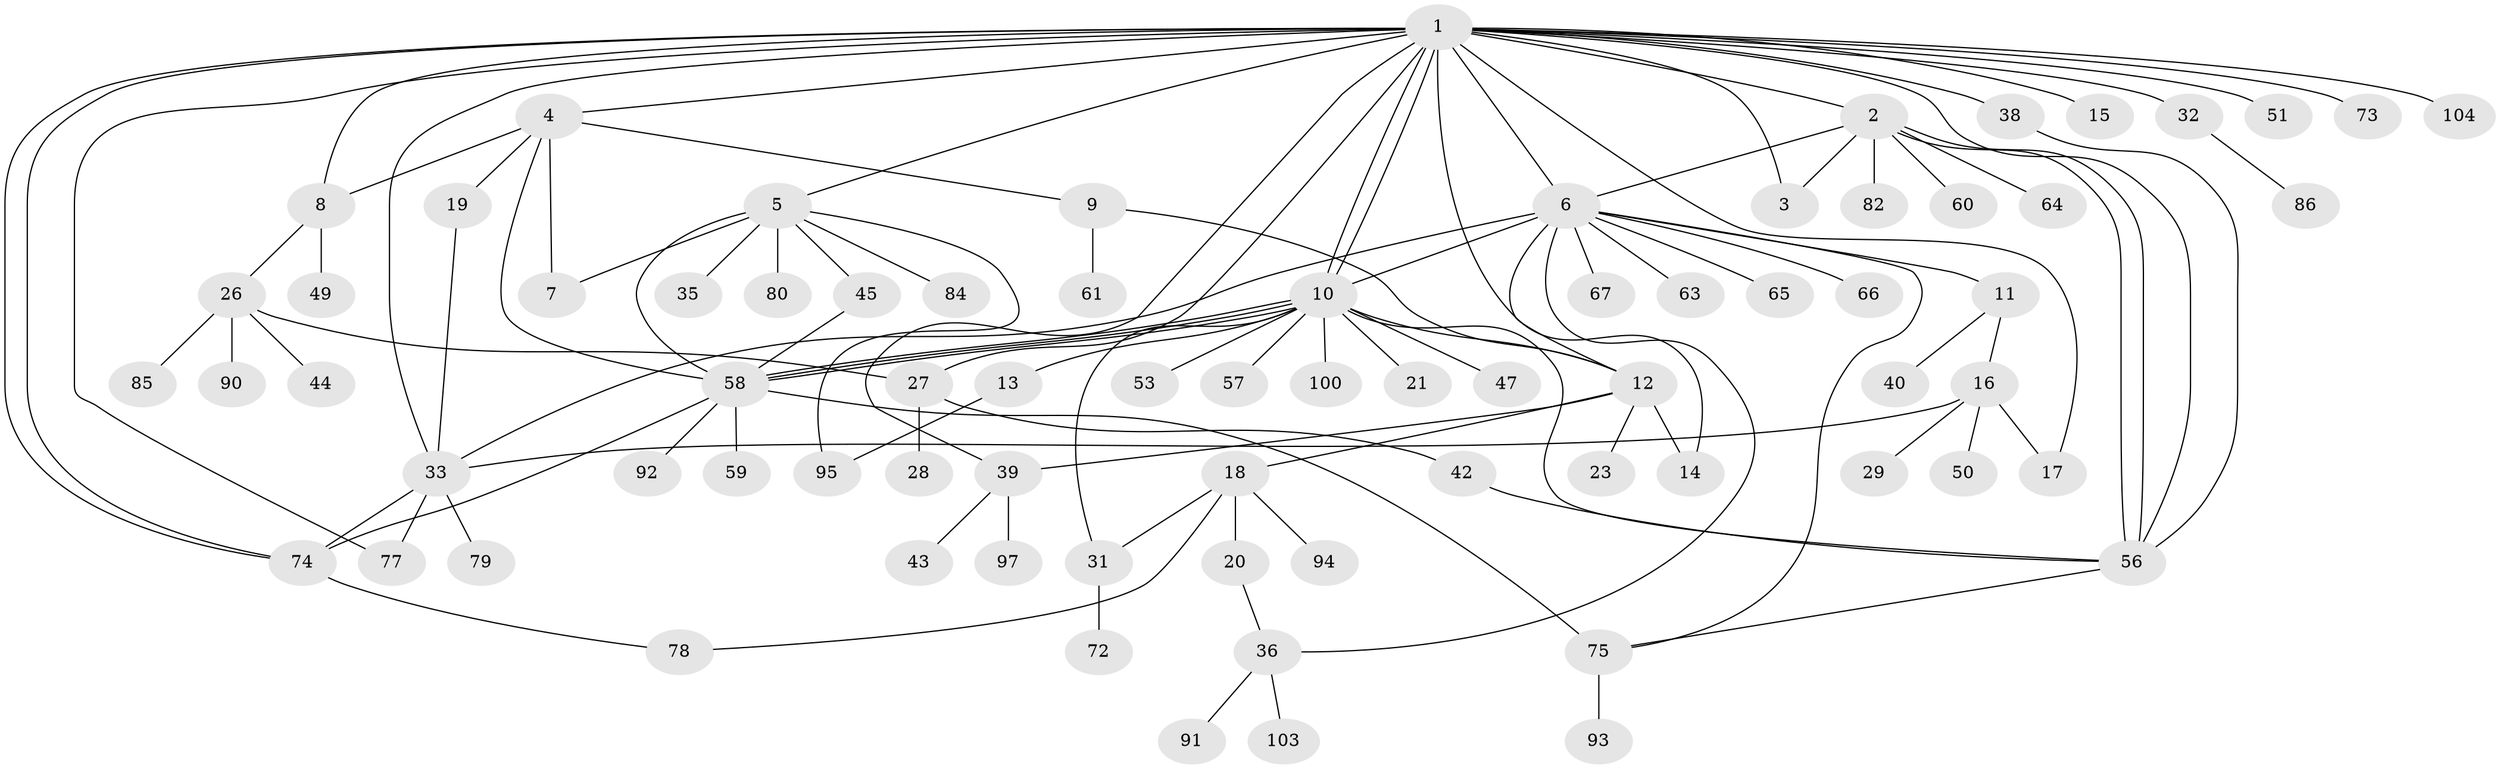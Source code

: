 // Generated by graph-tools (version 1.1) at 2025/23/03/03/25 07:23:48]
// undirected, 76 vertices, 110 edges
graph export_dot {
graph [start="1"]
  node [color=gray90,style=filled];
  1 [super="+105"];
  2 [super="+34"];
  3 [super="+24"];
  4 [super="+87"];
  5 [super="+41"];
  6 [super="+22"];
  7 [super="+102"];
  8 [super="+54"];
  9;
  10 [super="+101"];
  11 [super="+46"];
  12 [super="+30"];
  13;
  14;
  15;
  16 [super="+37"];
  17;
  18 [super="+25"];
  19 [super="+62"];
  20 [super="+52"];
  21;
  23;
  26 [super="+68"];
  27;
  28;
  29;
  31 [super="+89"];
  32 [super="+70"];
  33 [super="+55"];
  35;
  36 [super="+48"];
  38 [super="+69"];
  39 [super="+71"];
  40;
  42 [super="+98"];
  43;
  44;
  45;
  47;
  49;
  50 [super="+83"];
  51;
  53;
  56 [super="+96"];
  57;
  58 [super="+81"];
  59;
  60;
  61;
  63;
  64;
  65;
  66;
  67;
  72;
  73;
  74 [super="+88"];
  75 [super="+76"];
  77;
  78;
  79;
  80;
  82;
  84;
  85;
  86;
  90;
  91;
  92;
  93;
  94;
  95 [super="+99"];
  97;
  100;
  103;
  104;
  1 -- 2;
  1 -- 4;
  1 -- 5;
  1 -- 6 [weight=2];
  1 -- 8 [weight=2];
  1 -- 10;
  1 -- 10;
  1 -- 14;
  1 -- 15;
  1 -- 17;
  1 -- 27;
  1 -- 32;
  1 -- 33;
  1 -- 38;
  1 -- 39;
  1 -- 51;
  1 -- 56;
  1 -- 73;
  1 -- 74;
  1 -- 74;
  1 -- 77;
  1 -- 104;
  1 -- 3;
  2 -- 3;
  2 -- 6;
  2 -- 56;
  2 -- 56;
  2 -- 60;
  2 -- 82;
  2 -- 64;
  4 -- 9;
  4 -- 19;
  4 -- 58;
  4 -- 7;
  4 -- 8;
  5 -- 7;
  5 -- 35;
  5 -- 45;
  5 -- 58 [weight=2];
  5 -- 80;
  5 -- 84;
  5 -- 95;
  6 -- 10 [weight=2];
  6 -- 11;
  6 -- 12;
  6 -- 36;
  6 -- 63;
  6 -- 65;
  6 -- 66;
  6 -- 67;
  6 -- 75;
  6 -- 33;
  8 -- 26;
  8 -- 49;
  9 -- 12;
  9 -- 61;
  10 -- 12;
  10 -- 13;
  10 -- 21;
  10 -- 31;
  10 -- 47;
  10 -- 53;
  10 -- 56;
  10 -- 57;
  10 -- 58 [weight=2];
  10 -- 58;
  10 -- 58;
  10 -- 100;
  11 -- 16;
  11 -- 40;
  12 -- 14;
  12 -- 18;
  12 -- 23;
  12 -- 39;
  13 -- 95;
  16 -- 29;
  16 -- 50;
  16 -- 33;
  16 -- 17;
  18 -- 20;
  18 -- 78;
  18 -- 94;
  18 -- 31;
  19 -- 33;
  20 -- 36;
  26 -- 27;
  26 -- 44;
  26 -- 85;
  26 -- 90;
  27 -- 28;
  27 -- 42;
  31 -- 72;
  32 -- 86;
  33 -- 74;
  33 -- 77;
  33 -- 79;
  36 -- 91;
  36 -- 103;
  38 -- 56;
  39 -- 43;
  39 -- 97;
  42 -- 56;
  45 -- 58;
  56 -- 75;
  58 -- 59;
  58 -- 74;
  58 -- 75 [weight=2];
  58 -- 92;
  74 -- 78;
  75 -- 93;
}
